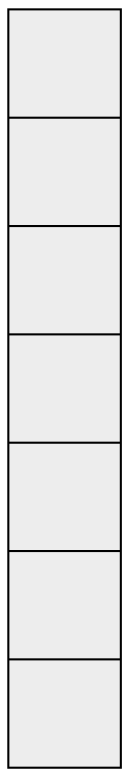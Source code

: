 digraph TablaHash{
rankdir=LR;
struct1 [label="<f0>   |<f1>   |<f2>   |<f3>   |<f4>   |<f5>   |<f6> " shape=record, color=black, style=filled, fillcolor=gray93, fontsize="40"]; 

}